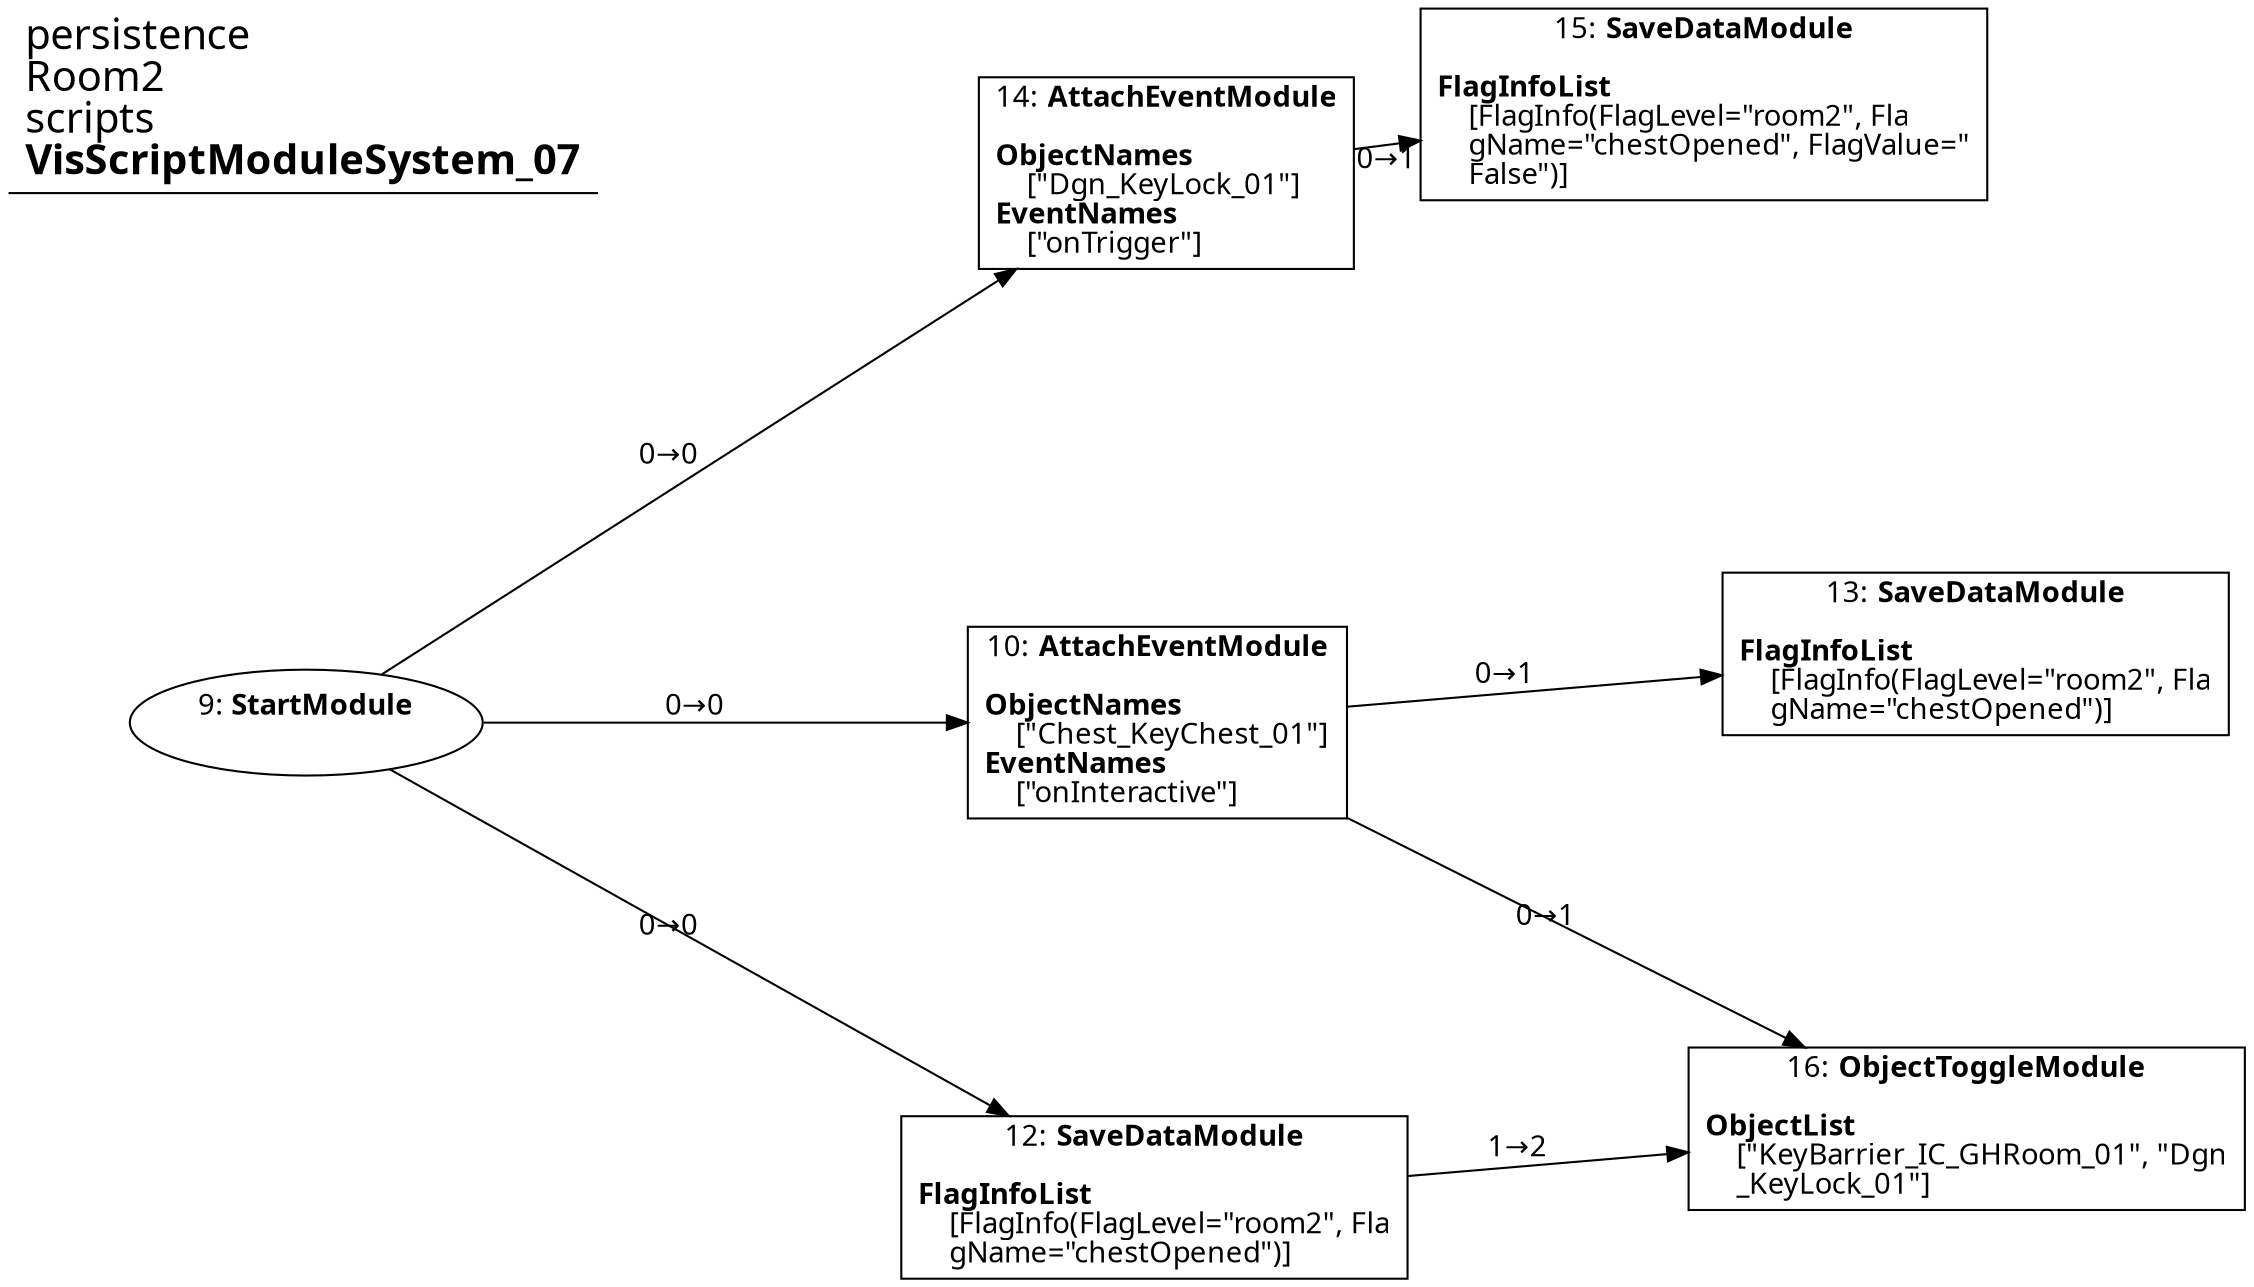 digraph {
    layout = fdp;
    overlap = prism;
    sep = "+16";
    splines = spline;

    node [ shape = box ];

    graph [ fontname = "Segoe UI" ];
    node [ fontname = "Segoe UI" ];
    edge [ fontname = "Segoe UI" ];

    9 [ label = <9: <b>StartModule</b><br/><br/>> ];
    9 [ shape = oval ]
    9 [ pos = "-0.84200007,-0.611!" ];
    9 -> 10 [ label = "0→0" ];
    9 -> 12 [ label = "0→0" ];
    9 -> 14 [ label = "0→0" ];

    10 [ label = <10: <b>AttachEventModule</b><br/><br/><b>ObjectNames</b><br align="left"/>    [&quot;Chest_KeyChest_01&quot;]<br align="left"/><b>EventNames</b><br align="left"/>    [&quot;onInteractive&quot;]<br align="left"/>> ];
    10 [ pos = "-0.55700004,-0.611!" ];
    10 -> 13 [ label = "0→1" ];
    10 -> 16 [ label = "0→1" ];

    12 [ label = <12: <b>SaveDataModule</b><br/><br/><b>FlagInfoList</b><br align="left"/>    [FlagInfo(FlagLevel=&quot;room2&quot;, Fla<br align="left"/>    gName=&quot;chestOpened&quot;)]<br align="left"/>> ];
    12 [ pos = "-0.558,-0.77000004!" ];
    12 -> 16 [ label = "1→2" ];

    13 [ label = <13: <b>SaveDataModule</b><br/><br/><b>FlagInfoList</b><br align="left"/>    [FlagInfo(FlagLevel=&quot;room2&quot;, Fla<br align="left"/>    gName=&quot;chestOpened&quot;)]<br align="left"/>> ];
    13 [ pos = "-0.28300002,-0.588!" ];

    14 [ label = <14: <b>AttachEventModule</b><br/><br/><b>ObjectNames</b><br align="left"/>    [&quot;Dgn_KeyLock_01&quot;]<br align="left"/><b>EventNames</b><br align="left"/>    [&quot;onTrigger&quot;]<br align="left"/>> ];
    14 [ pos = "-0.554,-0.42700002!" ];
    14 -> 15 [ label = "0→1" ];

    15 [ label = <15: <b>SaveDataModule</b><br/><br/><b>FlagInfoList</b><br align="left"/>    [FlagInfo(FlagLevel=&quot;room2&quot;, Fla<br align="left"/>    gName=&quot;chestOpened&quot;, FlagValue=&quot;<br align="left"/>    False&quot;)]<br align="left"/>> ];
    15 [ pos = "-0.374,-0.404!" ];

    16 [ label = <16: <b>ObjectToggleModule</b><br/><br/><b>ObjectList</b><br align="left"/>    [&quot;KeyBarrier_IC_GHRoom_01&quot;, &quot;Dgn<br align="left"/>    _KeyLock_01&quot;]<br align="left"/>> ];
    16 [ pos = "-0.286,-0.74700004!" ];

    title [ pos = "-0.84300005,-0.40300003!" ];
    title [ shape = underline ];
    title [ label = <<font point-size="20">persistence<br align="left"/>Room2<br align="left"/>scripts<br align="left"/><b>VisScriptModuleSystem_07</b><br align="left"/></font>> ];
}
